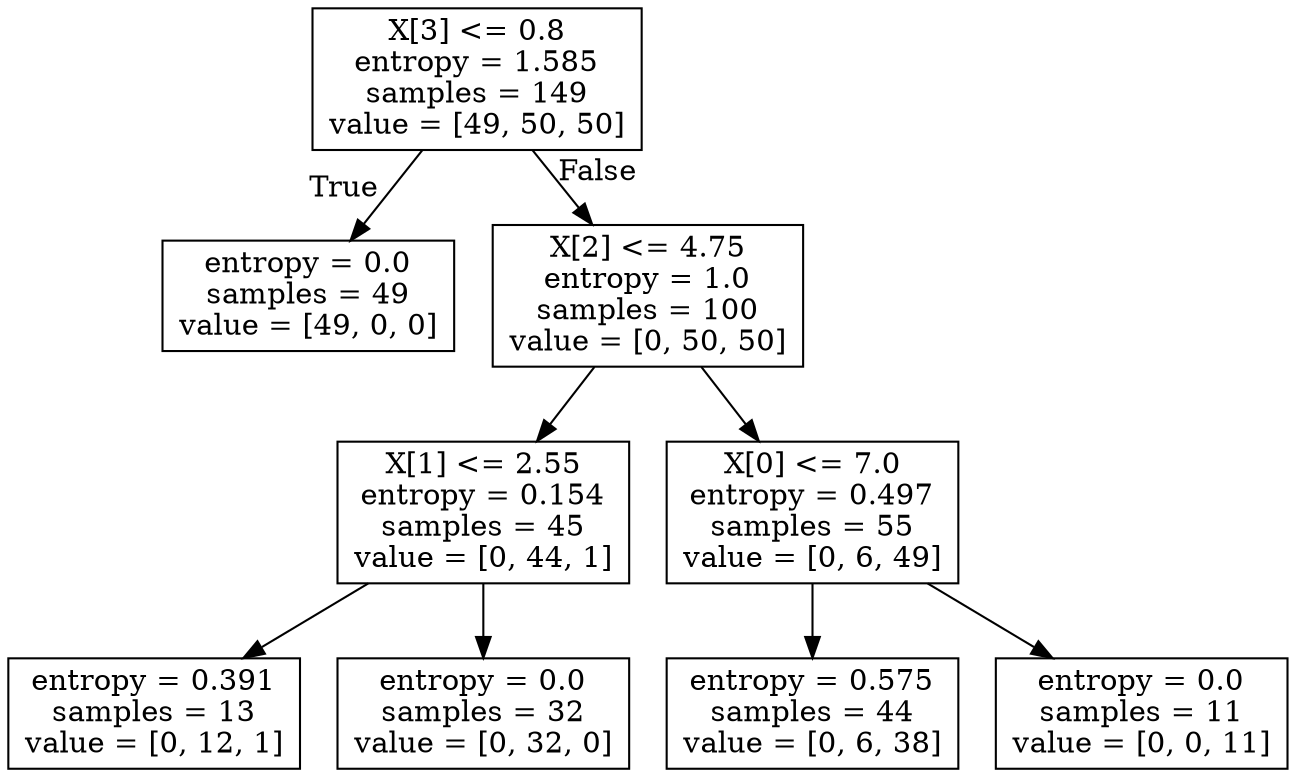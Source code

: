 digraph Tree {
node [shape=box] ;
0 [label="X[3] <= 0.8\nentropy = 1.585\nsamples = 149\nvalue = [49, 50, 50]"] ;
1 [label="entropy = 0.0\nsamples = 49\nvalue = [49, 0, 0]"] ;
0 -> 1 [labeldistance=2.5, labelangle=45, headlabel="True"] ;
2 [label="X[2] <= 4.75\nentropy = 1.0\nsamples = 100\nvalue = [0, 50, 50]"] ;
0 -> 2 [labeldistance=2.5, labelangle=-45, headlabel="False"] ;
3 [label="X[1] <= 2.55\nentropy = 0.154\nsamples = 45\nvalue = [0, 44, 1]"] ;
2 -> 3 ;
4 [label="entropy = 0.391\nsamples = 13\nvalue = [0, 12, 1]"] ;
3 -> 4 ;
5 [label="entropy = 0.0\nsamples = 32\nvalue = [0, 32, 0]"] ;
3 -> 5 ;
6 [label="X[0] <= 7.0\nentropy = 0.497\nsamples = 55\nvalue = [0, 6, 49]"] ;
2 -> 6 ;
7 [label="entropy = 0.575\nsamples = 44\nvalue = [0, 6, 38]"] ;
6 -> 7 ;
8 [label="entropy = 0.0\nsamples = 11\nvalue = [0, 0, 11]"] ;
6 -> 8 ;
}
